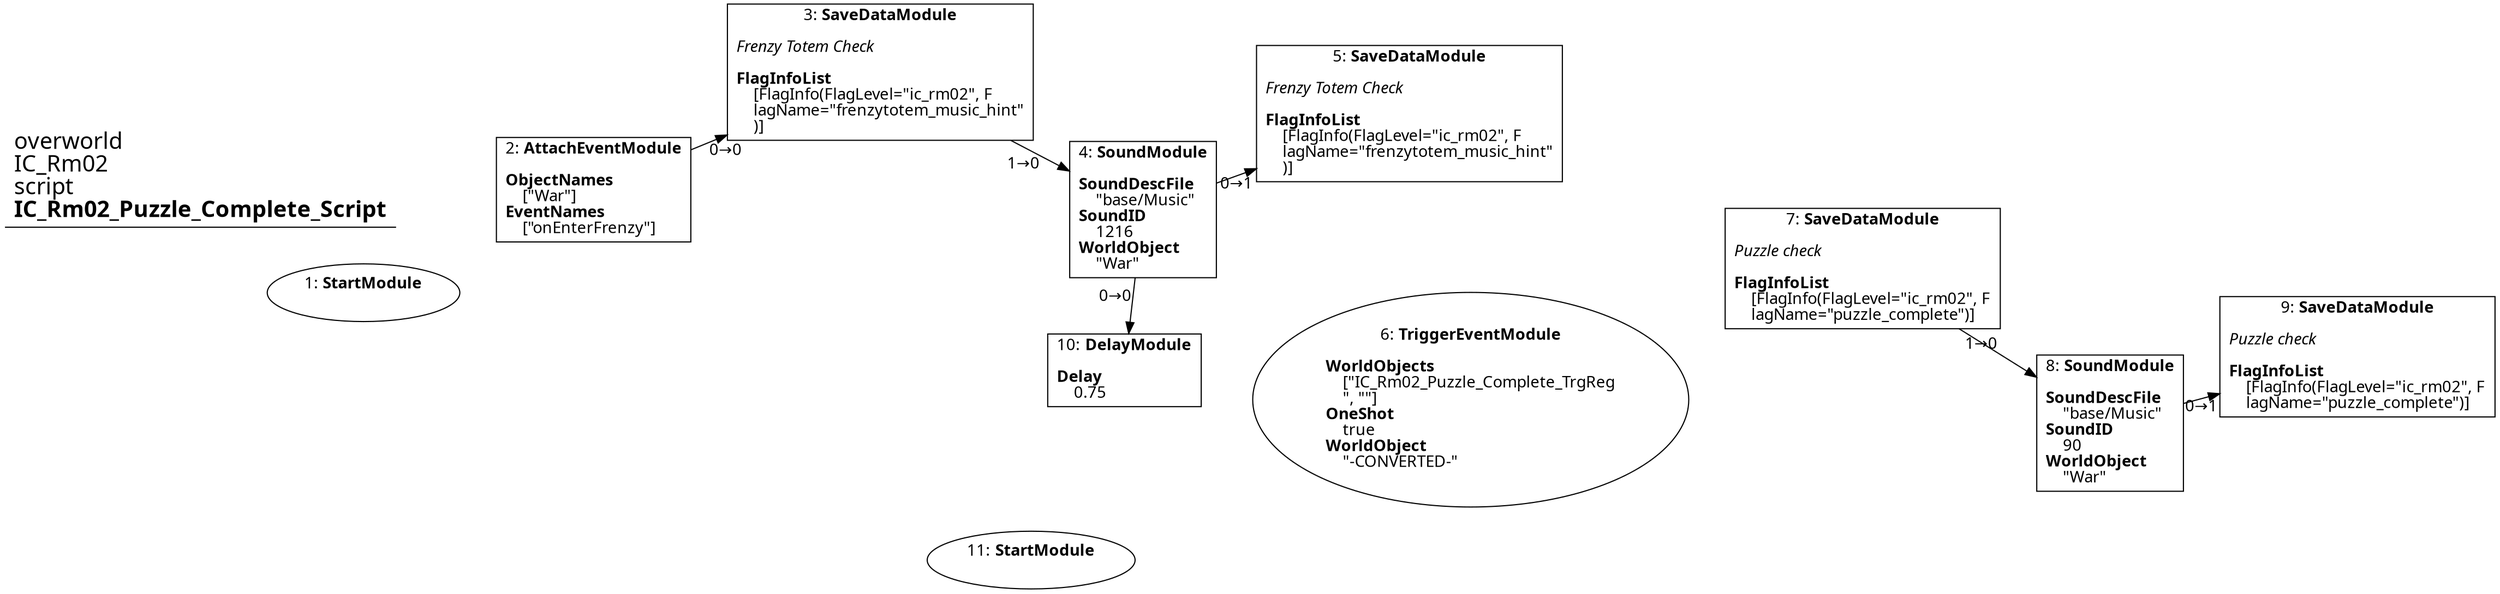 digraph {
    layout = fdp;
    overlap = prism;
    sep = "+16";
    splines = spline;

    node [ shape = box ];

    graph [ fontname = "Segoe UI" ];
    node [ fontname = "Segoe UI" ];
    edge [ fontname = "Segoe UI" ];

    1 [ label = <1: <b>StartModule</b><br/><br/>> ];
    1 [ shape = oval ]
    1 [ pos = "0.12200001,-0.165!" ];

    2 [ label = <2: <b>AttachEventModule</b><br/><br/><b>ObjectNames</b><br align="left"/>    [&quot;War&quot;]<br align="left"/><b>EventNames</b><br align="left"/>    [&quot;onEnterFrenzy&quot;]<br align="left"/>> ];
    2 [ pos = "0.316,-0.165!" ];
    2 -> 3 [ label = "0→0" ];

    3 [ label = <3: <b>SaveDataModule</b><br/><br/><i>Frenzy Totem Check<br align="left"/></i><br align="left"/><b>FlagInfoList</b><br align="left"/>    [FlagInfo(FlagLevel=&quot;ic_rm02&quot;, F<br align="left"/>    lagName=&quot;frenzytotem_music_hint&quot;<br align="left"/>    )]<br align="left"/>> ];
    3 [ pos = "0.55,-0.165!" ];
    3 -> 4 [ label = "1→0" ];

    4 [ label = <4: <b>SoundModule</b><br/><br/><b>SoundDescFile</b><br align="left"/>    &quot;base/Music&quot;<br align="left"/><b>SoundID</b><br align="left"/>    1216<br align="left"/><b>WorldObject</b><br align="left"/>    &quot;War&quot;<br align="left"/>> ];
    4 [ pos = "0.78300005,-0.18800001!" ];
    4 -> 5 [ label = "0→1" ];
    4 -> 10 [ label = "0→0" ];

    5 [ label = <5: <b>SaveDataModule</b><br/><br/><i>Frenzy Totem Check<br align="left"/></i><br align="left"/><b>FlagInfoList</b><br align="left"/>    [FlagInfo(FlagLevel=&quot;ic_rm02&quot;, F<br align="left"/>    lagName=&quot;frenzytotem_music_hint&quot;<br align="left"/>    )]<br align="left"/>> ];
    5 [ pos = "0.97800004,-0.165!" ];

    6 [ label = <6: <b>TriggerEventModule</b><br/><br/><b>WorldObjects</b><br align="left"/>    [&quot;IC_Rm02_Puzzle_Complete_TrgReg<br align="left"/>    &quot;, &quot;&quot;]<br align="left"/><b>OneShot</b><br align="left"/>    true<br align="left"/><b>WorldObject</b><br align="left"/>    &quot;-CONVERTED-&quot;<br align="left"/>> ];
    6 [ shape = oval ]
    6 [ pos = "1.1680001,-0.30900002!" ];

    7 [ label = <7: <b>SaveDataModule</b><br/><br/><i>Puzzle check<br align="left"/></i><br align="left"/><b>FlagInfoList</b><br align="left"/>    [FlagInfo(FlagLevel=&quot;ic_rm02&quot;, F<br align="left"/>    lagName=&quot;puzzle_complete&quot;)]<br align="left"/>> ];
    7 [ pos = "1.4590001,-0.30900002!" ];
    7 -> 8 [ label = "1→0" ];

    8 [ label = <8: <b>SoundModule</b><br/><br/><b>SoundDescFile</b><br align="left"/>    &quot;base/Music&quot;<br align="left"/><b>SoundID</b><br align="left"/>    90<br align="left"/><b>WorldObject</b><br align="left"/>    &quot;War&quot;<br align="left"/>> ];
    8 [ pos = "1.6980001,-0.33200002!" ];
    8 -> 9 [ label = "0→1" ];

    9 [ label = <9: <b>SaveDataModule</b><br/><br/><i>Puzzle check<br align="left"/></i><br align="left"/><b>FlagInfoList</b><br align="left"/>    [FlagInfo(FlagLevel=&quot;ic_rm02&quot;, F<br align="left"/>    lagName=&quot;puzzle_complete&quot;)]<br align="left"/>> ];
    9 [ pos = "1.889,-0.30900002!" ];

    10 [ label = <10: <b>DelayModule</b><br/><br/><b>Delay</b><br align="left"/>    0.75<br align="left"/>> ];
    10 [ pos = "0.98,-0.30900002!" ];

    11 [ label = <11: <b>StartModule</b><br/><br/>> ];
    11 [ shape = oval ]
    11 [ pos = "0.95400006,-0.47800002!" ];

    title [ pos = "0.12100001,-0.164!" ];
    title [ shape = underline ];
    title [ label = <<font point-size="20">overworld<br align="left"/>IC_Rm02<br align="left"/>script<br align="left"/><b>IC_Rm02_Puzzle_Complete_Script</b><br align="left"/></font>> ];
}
